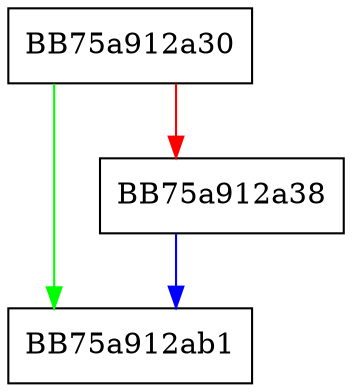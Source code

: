 digraph swap {
  node [shape="box"];
  graph [splines=ortho];
  BB75a912a30 -> BB75a912ab1 [color="green"];
  BB75a912a30 -> BB75a912a38 [color="red"];
  BB75a912a38 -> BB75a912ab1 [color="blue"];
}